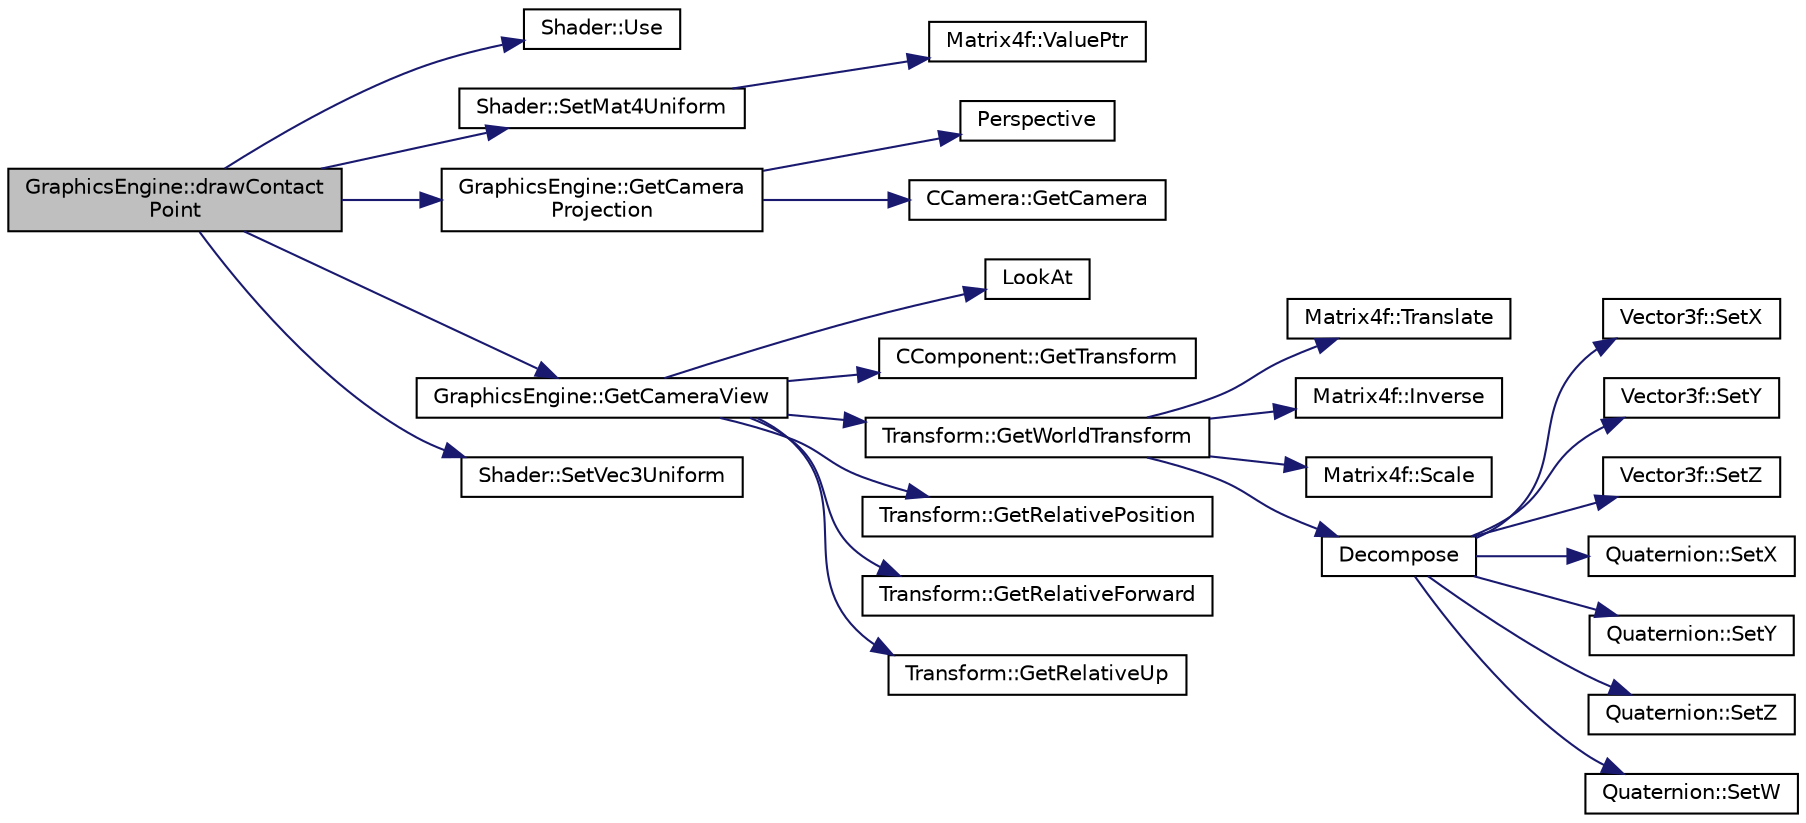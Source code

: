 digraph "GraphicsEngine::drawContactPoint"
{
 // LATEX_PDF_SIZE
  edge [fontname="Helvetica",fontsize="10",labelfontname="Helvetica",labelfontsize="10"];
  node [fontname="Helvetica",fontsize="10",shape=record];
  rankdir="LR";
  Node72 [label="GraphicsEngine::drawContact\lPoint",height=0.2,width=0.4,color="black", fillcolor="grey75", style="filled", fontcolor="black",tooltip=" "];
  Node72 -> Node73 [color="midnightblue",fontsize="10",style="solid",fontname="Helvetica"];
  Node73 [label="Shader::Use",height=0.2,width=0.4,color="black", fillcolor="white", style="filled",URL="$class_shader.html#a11a2de17d1d077ec34acd4f7cd57f6b1",tooltip="Sets this shader object to the current opengl shader instance"];
  Node72 -> Node74 [color="midnightblue",fontsize="10",style="solid",fontname="Helvetica"];
  Node74 [label="Shader::SetMat4Uniform",height=0.2,width=0.4,color="black", fillcolor="white", style="filled",URL="$class_shader.html#af3c9771992ec0ec23433713bebb4ee79",tooltip="Sets a global matrix 4x4 uniform in the shader"];
  Node74 -> Node75 [color="midnightblue",fontsize="10",style="solid",fontname="Helvetica"];
  Node75 [label="Matrix4f::ValuePtr",height=0.2,width=0.4,color="black", fillcolor="white", style="filled",URL="$class_matrix4f.html#a2e3678454ddd2063fff3f21dfac85a45",tooltip=" "];
  Node72 -> Node76 [color="midnightblue",fontsize="10",style="solid",fontname="Helvetica"];
  Node76 [label="GraphicsEngine::GetCamera\lProjection",height=0.2,width=0.4,color="black", fillcolor="white", style="filled",URL="$class_graphics_engine.html#ad368bd761d0bea42600b0d5479d24f23",tooltip="Accessor for the projection matrix of the active camera."];
  Node76 -> Node77 [color="midnightblue",fontsize="10",style="solid",fontname="Helvetica"];
  Node77 [label="Perspective",height=0.2,width=0.4,color="black", fillcolor="white", style="filled",URL="$_misc_math_8cpp.html#adab621185cf6bcd31d66155a90eb1f0e",tooltip=" "];
  Node76 -> Node78 [color="midnightblue",fontsize="10",style="solid",fontname="Helvetica"];
  Node78 [label="CCamera::GetCamera",height=0.2,width=0.4,color="black", fillcolor="white", style="filled",URL="$class_c_camera.html#a0e2ace71b0702c64078e5cf997026247",tooltip="camera accessor"];
  Node72 -> Node79 [color="midnightblue",fontsize="10",style="solid",fontname="Helvetica"];
  Node79 [label="GraphicsEngine::GetCameraView",height=0.2,width=0.4,color="black", fillcolor="white", style="filled",URL="$class_graphics_engine.html#a0ee78e7d5cd78fef727ee2543f80cbd5",tooltip="returns the current camera view position/direction"];
  Node79 -> Node80 [color="midnightblue",fontsize="10",style="solid",fontname="Helvetica"];
  Node80 [label="LookAt",height=0.2,width=0.4,color="black", fillcolor="white", style="filled",URL="$_misc_math_8cpp.html#a84fdff132c6f3a334dbb0146e255b072",tooltip=" "];
  Node79 -> Node81 [color="midnightblue",fontsize="10",style="solid",fontname="Helvetica"];
  Node81 [label="CComponent::GetTransform",height=0.2,width=0.4,color="black", fillcolor="white", style="filled",URL="$class_c_component.html#a3796546e2460ee6457af80534ddff0d5",tooltip="transform accessor"];
  Node79 -> Node82 [color="midnightblue",fontsize="10",style="solid",fontname="Helvetica"];
  Node82 [label="Transform::GetWorldTransform",height=0.2,width=0.4,color="black", fillcolor="white", style="filled",URL="$class_transform.html#ac84077749121c7c7192d3ffa47db49c9",tooltip="Gets this transform's absolute value in world space based on all its parents."];
  Node82 -> Node83 [color="midnightblue",fontsize="10",style="solid",fontname="Helvetica"];
  Node83 [label="Matrix4f::Translate",height=0.2,width=0.4,color="black", fillcolor="white", style="filled",URL="$class_matrix4f.html#a7f24e90f377fa263ff85116aad8f25bb",tooltip=" "];
  Node82 -> Node84 [color="midnightblue",fontsize="10",style="solid",fontname="Helvetica"];
  Node84 [label="Matrix4f::Inverse",height=0.2,width=0.4,color="black", fillcolor="white", style="filled",URL="$class_matrix4f.html#aa09d69518dac4d550ad479961ec19f73",tooltip=" "];
  Node82 -> Node85 [color="midnightblue",fontsize="10",style="solid",fontname="Helvetica"];
  Node85 [label="Matrix4f::Scale",height=0.2,width=0.4,color="black", fillcolor="white", style="filled",URL="$class_matrix4f.html#a71cb5e4de86d71bf51c079ad8acbf229",tooltip=" "];
  Node82 -> Node86 [color="midnightblue",fontsize="10",style="solid",fontname="Helvetica"];
  Node86 [label="Decompose",height=0.2,width=0.4,color="black", fillcolor="white", style="filled",URL="$_misc_math_8cpp.html#a5333ad52717a28c5234329908023c296",tooltip=" "];
  Node86 -> Node87 [color="midnightblue",fontsize="10",style="solid",fontname="Helvetica"];
  Node87 [label="Vector3f::SetX",height=0.2,width=0.4,color="black", fillcolor="white", style="filled",URL="$class_vector3f.html#aaa6791fa256647707bcf41017f498bcf",tooltip="x value mutator"];
  Node86 -> Node88 [color="midnightblue",fontsize="10",style="solid",fontname="Helvetica"];
  Node88 [label="Vector3f::SetY",height=0.2,width=0.4,color="black", fillcolor="white", style="filled",URL="$class_vector3f.html#a260bcd7eb6bebb43f79a29421d254f2b",tooltip="y value mutator"];
  Node86 -> Node89 [color="midnightblue",fontsize="10",style="solid",fontname="Helvetica"];
  Node89 [label="Vector3f::SetZ",height=0.2,width=0.4,color="black", fillcolor="white", style="filled",URL="$class_vector3f.html#afb24d616af2e75cce9af632c870141ac",tooltip="z value mutator"];
  Node86 -> Node90 [color="midnightblue",fontsize="10",style="solid",fontname="Helvetica"];
  Node90 [label="Quaternion::SetX",height=0.2,width=0.4,color="black", fillcolor="white", style="filled",URL="$class_quaternion.html#a1bfc1782be552d9163706f772faab415",tooltip="x value mutator"];
  Node86 -> Node91 [color="midnightblue",fontsize="10",style="solid",fontname="Helvetica"];
  Node91 [label="Quaternion::SetY",height=0.2,width=0.4,color="black", fillcolor="white", style="filled",URL="$class_quaternion.html#a7bb167a496e76cd5dfeeff68cd22c143",tooltip="y value mutator"];
  Node86 -> Node92 [color="midnightblue",fontsize="10",style="solid",fontname="Helvetica"];
  Node92 [label="Quaternion::SetZ",height=0.2,width=0.4,color="black", fillcolor="white", style="filled",URL="$class_quaternion.html#a68030fa2014f3d281ac8116722954661",tooltip="z value mutator"];
  Node86 -> Node93 [color="midnightblue",fontsize="10",style="solid",fontname="Helvetica"];
  Node93 [label="Quaternion::SetW",height=0.2,width=0.4,color="black", fillcolor="white", style="filled",URL="$class_quaternion.html#a1ebf115669b6eea34055c9ceabbab3c7",tooltip="w value mutator"];
  Node79 -> Node94 [color="midnightblue",fontsize="10",style="solid",fontname="Helvetica"];
  Node94 [label="Transform::GetRelativePosition",height=0.2,width=0.4,color="black", fillcolor="white", style="filled",URL="$class_transform.html#a07df84a85998644477081fc31d53e546",tooltip="position accessor"];
  Node79 -> Node95 [color="midnightblue",fontsize="10",style="solid",fontname="Helvetica"];
  Node95 [label="Transform::GetRelativeForward",height=0.2,width=0.4,color="black", fillcolor="white", style="filled",URL="$class_transform.html#acdae6b71a7ab33739288c07e5876bc40",tooltip="Retrieves the forward direction of this vector relative to parent transform."];
  Node79 -> Node96 [color="midnightblue",fontsize="10",style="solid",fontname="Helvetica"];
  Node96 [label="Transform::GetRelativeUp",height=0.2,width=0.4,color="black", fillcolor="white", style="filled",URL="$class_transform.html#a6b845db08255a6fa05d94bfeefc7ef9f",tooltip="Retrieves the up direction of this vector relative to parent transform."];
  Node72 -> Node97 [color="midnightblue",fontsize="10",style="solid",fontname="Helvetica"];
  Node97 [label="Shader::SetVec3Uniform",height=0.2,width=0.4,color="black", fillcolor="white", style="filled",URL="$class_shader.html#a45c80435b4ade277078d352c0cad5aa8",tooltip=" "];
}
